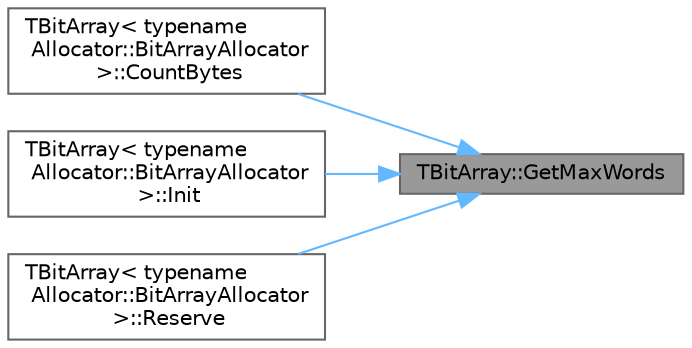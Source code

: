 digraph "TBitArray::GetMaxWords"
{
 // INTERACTIVE_SVG=YES
 // LATEX_PDF_SIZE
  bgcolor="transparent";
  edge [fontname=Helvetica,fontsize=10,labelfontname=Helvetica,labelfontsize=10];
  node [fontname=Helvetica,fontsize=10,shape=box,height=0.2,width=0.4];
  rankdir="RL";
  Node1 [id="Node000001",label="TBitArray::GetMaxWords",height=0.2,width=0.4,color="gray40", fillcolor="grey60", style="filled", fontcolor="black",tooltip=" "];
  Node1 -> Node2 [id="edge1_Node000001_Node000002",dir="back",color="steelblue1",style="solid",tooltip=" "];
  Node2 [id="Node000002",label="TBitArray\< typename\l Allocator::BitArrayAllocator\l \>::CountBytes",height=0.2,width=0.4,color="grey40", fillcolor="white", style="filled",URL="$d5/d67/classTBitArray.html#aec311fd48f94f0d2bc1a8b2e37bc1981",tooltip=" "];
  Node1 -> Node3 [id="edge2_Node000001_Node000003",dir="back",color="steelblue1",style="solid",tooltip=" "];
  Node3 [id="Node000003",label="TBitArray\< typename\l Allocator::BitArrayAllocator\l \>::Init",height=0.2,width=0.4,color="grey40", fillcolor="white", style="filled",URL="$d5/d67/classTBitArray.html#a68a9a88dbd8c14fd4bd44887f6905c63",tooltip=" "];
  Node1 -> Node4 [id="edge3_Node000001_Node000004",dir="back",color="steelblue1",style="solid",tooltip=" "];
  Node4 [id="Node000004",label="TBitArray\< typename\l Allocator::BitArrayAllocator\l \>::Reserve",height=0.2,width=0.4,color="grey40", fillcolor="white", style="filled",URL="$d5/d67/classTBitArray.html#ae1d3de983178e1ceb22eb299b39c2e3a",tooltip=" "];
}
